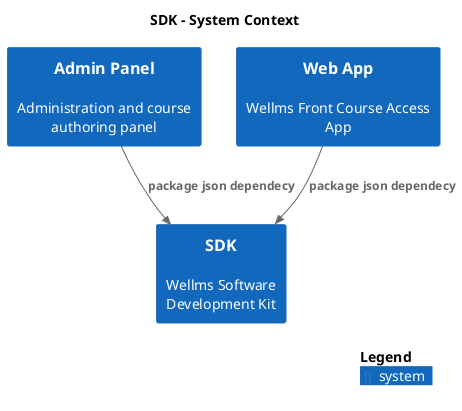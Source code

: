 @startuml
set separator none
title SDK - System Context

top to bottom direction

!include <C4/C4>
!include <C4/C4_Context>

System(AdminPanel, "Admin Panel", "Administration and course authoring panel", $tags="")
System(SDK, "SDK", "Wellms Software Development Kit", $tags="")
System(WebApp, "Web App", "Wellms Front Course Access App", $tags="")

Rel_D(AdminPanel, SDK, "package json dependecy", $tags="")
Rel_D(WebApp, SDK, "package json dependecy", $tags="")

SHOW_LEGEND(true)
@enduml